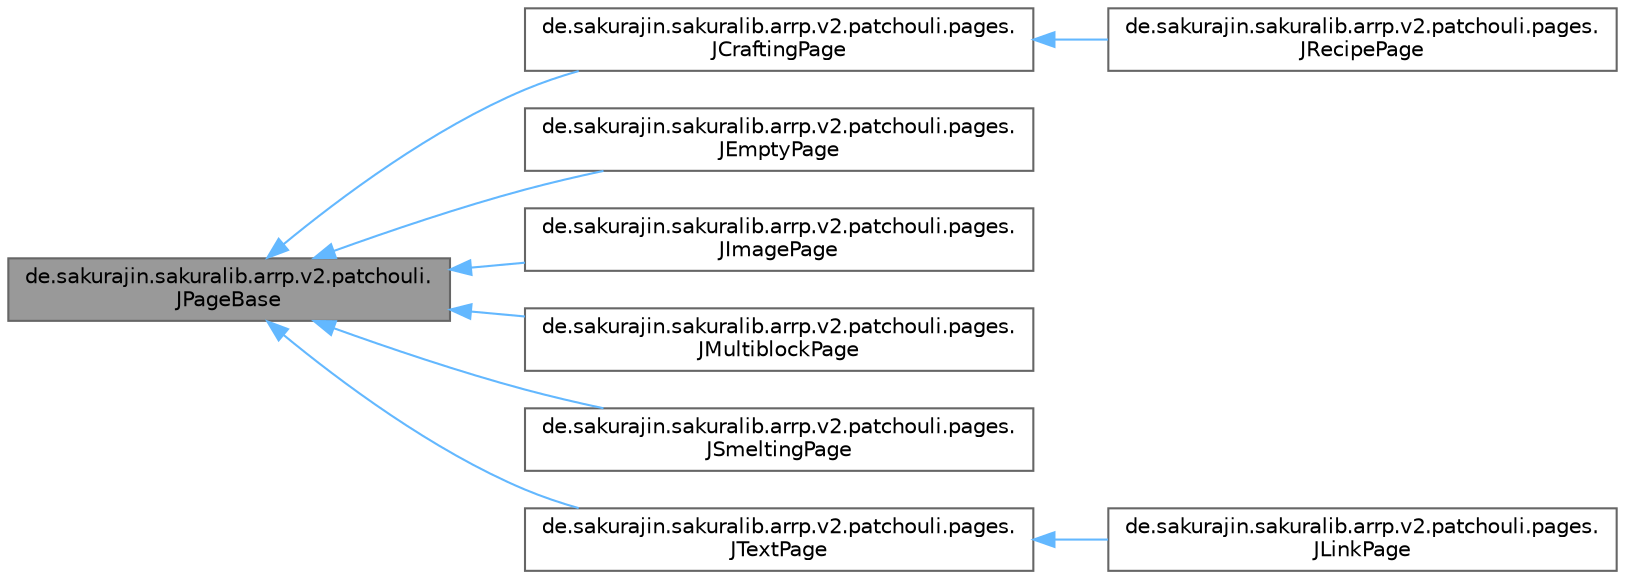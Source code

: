 digraph "de.sakurajin.sakuralib.arrp.v2.patchouli.JPageBase"
{
 // LATEX_PDF_SIZE
  bgcolor="transparent";
  edge [fontname=Helvetica,fontsize=10,labelfontname=Helvetica,labelfontsize=10];
  node [fontname=Helvetica,fontsize=10,shape=box,height=0.2,width=0.4];
  rankdir="LR";
  Node1 [label="de.sakurajin.sakuralib.arrp.v2.patchouli.\lJPageBase",height=0.2,width=0.4,color="gray40", fillcolor="grey60", style="filled", fontcolor="black",tooltip="Base class for all pages This only contains the basic data common across all page types."];
  Node1 -> Node2 [dir="back",color="steelblue1",style="solid"];
  Node2 [label="de.sakurajin.sakuralib.arrp.v2.patchouli.pages.\lJCraftingPage",height=0.2,width=0.4,color="gray40", fillcolor="white", style="filled",URL="$classde_1_1sakurajin_1_1sakuralib_1_1arrp_1_1v2_1_1patchouli_1_1pages_1_1JCraftingPage.html",tooltip="A page containing 1 or 2 crafting recipes."];
  Node2 -> Node3 [dir="back",color="steelblue1",style="solid"];
  Node3 [label="de.sakurajin.sakuralib.arrp.v2.patchouli.pages.\lJRecipePage",height=0.2,width=0.4,color="gray40", fillcolor="white", style="filled",URL="$classde_1_1sakurajin_1_1sakuralib_1_1arrp_1_1v2_1_1patchouli_1_1pages_1_1JRecipePage.html",tooltip="A page containing 1 or 2 recipes."];
  Node1 -> Node4 [dir="back",color="steelblue1",style="solid"];
  Node4 [label="de.sakurajin.sakuralib.arrp.v2.patchouli.pages.\lJEmptyPage",height=0.2,width=0.4,color="gray40", fillcolor="white", style="filled",URL="$classde_1_1sakurajin_1_1sakuralib_1_1arrp_1_1v2_1_1patchouli_1_1pages_1_1JEmptyPage.html",tooltip=" "];
  Node1 -> Node5 [dir="back",color="steelblue1",style="solid"];
  Node5 [label="de.sakurajin.sakuralib.arrp.v2.patchouli.pages.\lJImagePage",height=0.2,width=0.4,color="gray40", fillcolor="white", style="filled",URL="$classde_1_1sakurajin_1_1sakuralib_1_1arrp_1_1v2_1_1patchouli_1_1pages_1_1JImagePage.html",tooltip="A page containing images."];
  Node1 -> Node6 [dir="back",color="steelblue1",style="solid"];
  Node6 [label="de.sakurajin.sakuralib.arrp.v2.patchouli.pages.\lJMultiblockPage",height=0.2,width=0.4,color="gray40", fillcolor="white", style="filled",URL="$classde_1_1sakurajin_1_1sakuralib_1_1arrp_1_1v2_1_1patchouli_1_1pages_1_1JMultiblockPage.html",tooltip="A page to display a multiblock structure."];
  Node1 -> Node7 [dir="back",color="steelblue1",style="solid"];
  Node7 [label="de.sakurajin.sakuralib.arrp.v2.patchouli.pages.\lJSmeltingPage",height=0.2,width=0.4,color="gray40", fillcolor="white", style="filled",URL="$classde_1_1sakurajin_1_1sakuralib_1_1arrp_1_1v2_1_1patchouli_1_1pages_1_1JSmeltingPage.html",tooltip="A page containing 1 or 2 smelting recipes."];
  Node1 -> Node8 [dir="back",color="steelblue1",style="solid"];
  Node8 [label="de.sakurajin.sakuralib.arrp.v2.patchouli.pages.\lJTextPage",height=0.2,width=0.4,color="gray40", fillcolor="white", style="filled",URL="$classde_1_1sakurajin_1_1sakuralib_1_1arrp_1_1v2_1_1patchouli_1_1pages_1_1JTextPage.html",tooltip="A page containing only text."];
  Node8 -> Node9 [dir="back",color="steelblue1",style="solid"];
  Node9 [label="de.sakurajin.sakuralib.arrp.v2.patchouli.pages.\lJLinkPage",height=0.2,width=0.4,color="gray40", fillcolor="white", style="filled",URL="$classde_1_1sakurajin_1_1sakuralib_1_1arrp_1_1v2_1_1patchouli_1_1pages_1_1JLinkPage.html",tooltip="A page containing a link."];
}
